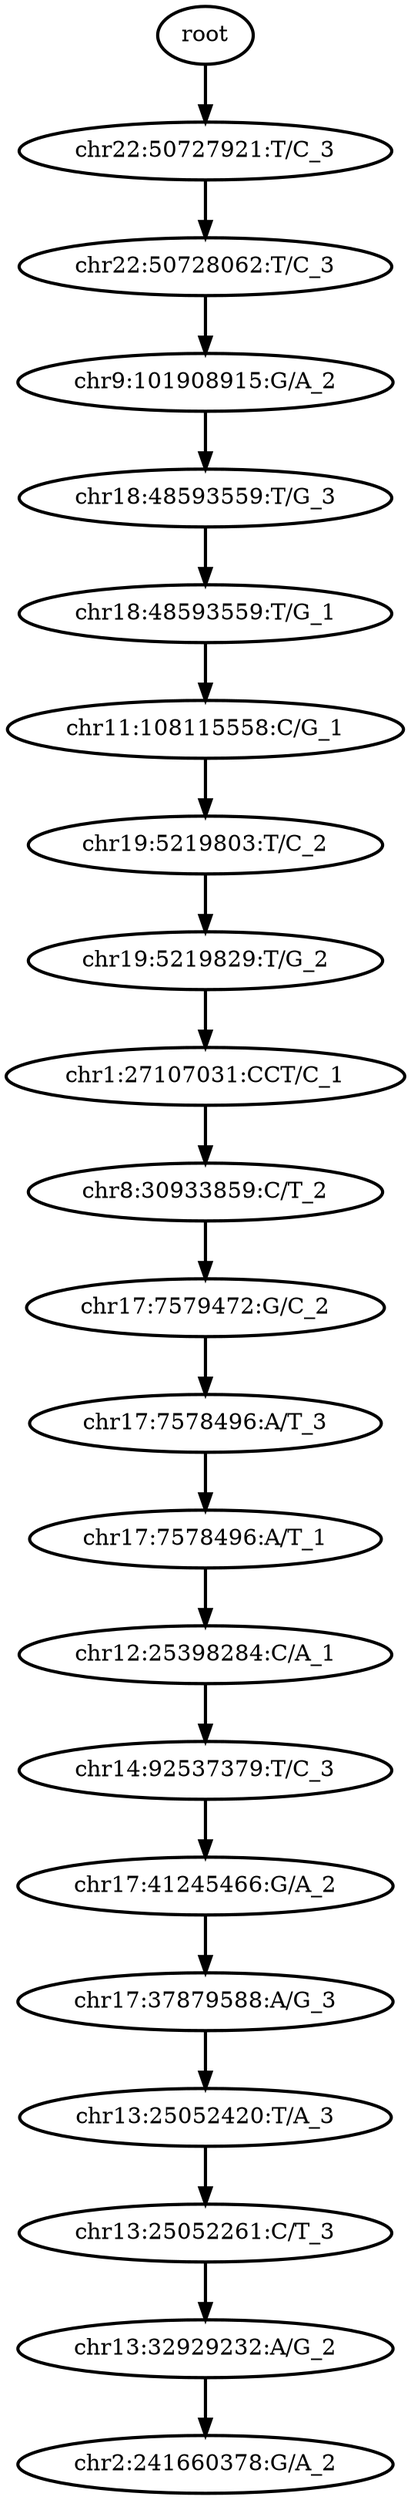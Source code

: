 digraph N {
	overlap="false"
	rankdir="TB"
	0 [label="root", style="bold"];
	1 [label="chr22:50727921:T/C_3", style="bold"];
	2 [label="chr22:50728062:T/C_3", style="bold"];
	3 [label="chr9:101908915:G/A_2", style="bold"];
	4 [label="chr18:48593559:T/G_3", style="bold"];
	5 [label="chr18:48593559:T/G_1", style="bold"];
	6 [label="chr11:108115558:C/G_1", style="bold"];
	7 [label="chr19:5219803:T/C_2", style="bold"];
	8 [label="chr19:5219829:T/G_2", style="bold"];
	9 [label="chr1:27107031:CCT/C_1", style="bold"];
	10 [label="chr8:30933859:C/T_2", style="bold"];
	11 [label="chr17:7579472:G/C_2", style="bold"];
	12 [label="chr17:7578496:A/T_3", style="bold"];
	13 [label="chr17:7578496:A/T_1", style="bold"];
	14 [label="chr12:25398284:C/A_1", style="bold"];
	15 [label="chr14:92537379:T/C_3", style="bold"];
	16 [label="chr17:41245466:G/A_2", style="bold"];
	17 [label="chr17:37879588:A/G_3", style="bold"];
	18 [label="chr13:25052420:T/A_3", style="bold"];
	19 [label="chr13:25052261:C/T_3", style="bold"];
	20 [label="chr13:32929232:A/G_2", style="bold"];
	21 [label="chr2:241660378:G/A_2", style="bold"];
	0 -> 1 [style="bold"];
	1 -> 2 [style="bold"];
	2 -> 3 [style="bold"];
	3 -> 4 [style="bold"];
	4 -> 5 [style="bold"];
	5 -> 6 [style="bold"];
	6 -> 7 [style="bold"];
	7 -> 8 [style="bold"];
	8 -> 9 [style="bold"];
	9 -> 10 [style="bold"];
	10 -> 11 [style="bold"];
	11 -> 12 [style="bold"];
	12 -> 13 [style="bold"];
	13 -> 14 [style="bold"];
	14 -> 15 [style="bold"];
	15 -> 16 [style="bold"];
	16 -> 17 [style="bold"];
	17 -> 18 [style="bold"];
	18 -> 19 [style="bold"];
	19 -> 20 [style="bold"];
	20 -> 21 [style="bold"];
}